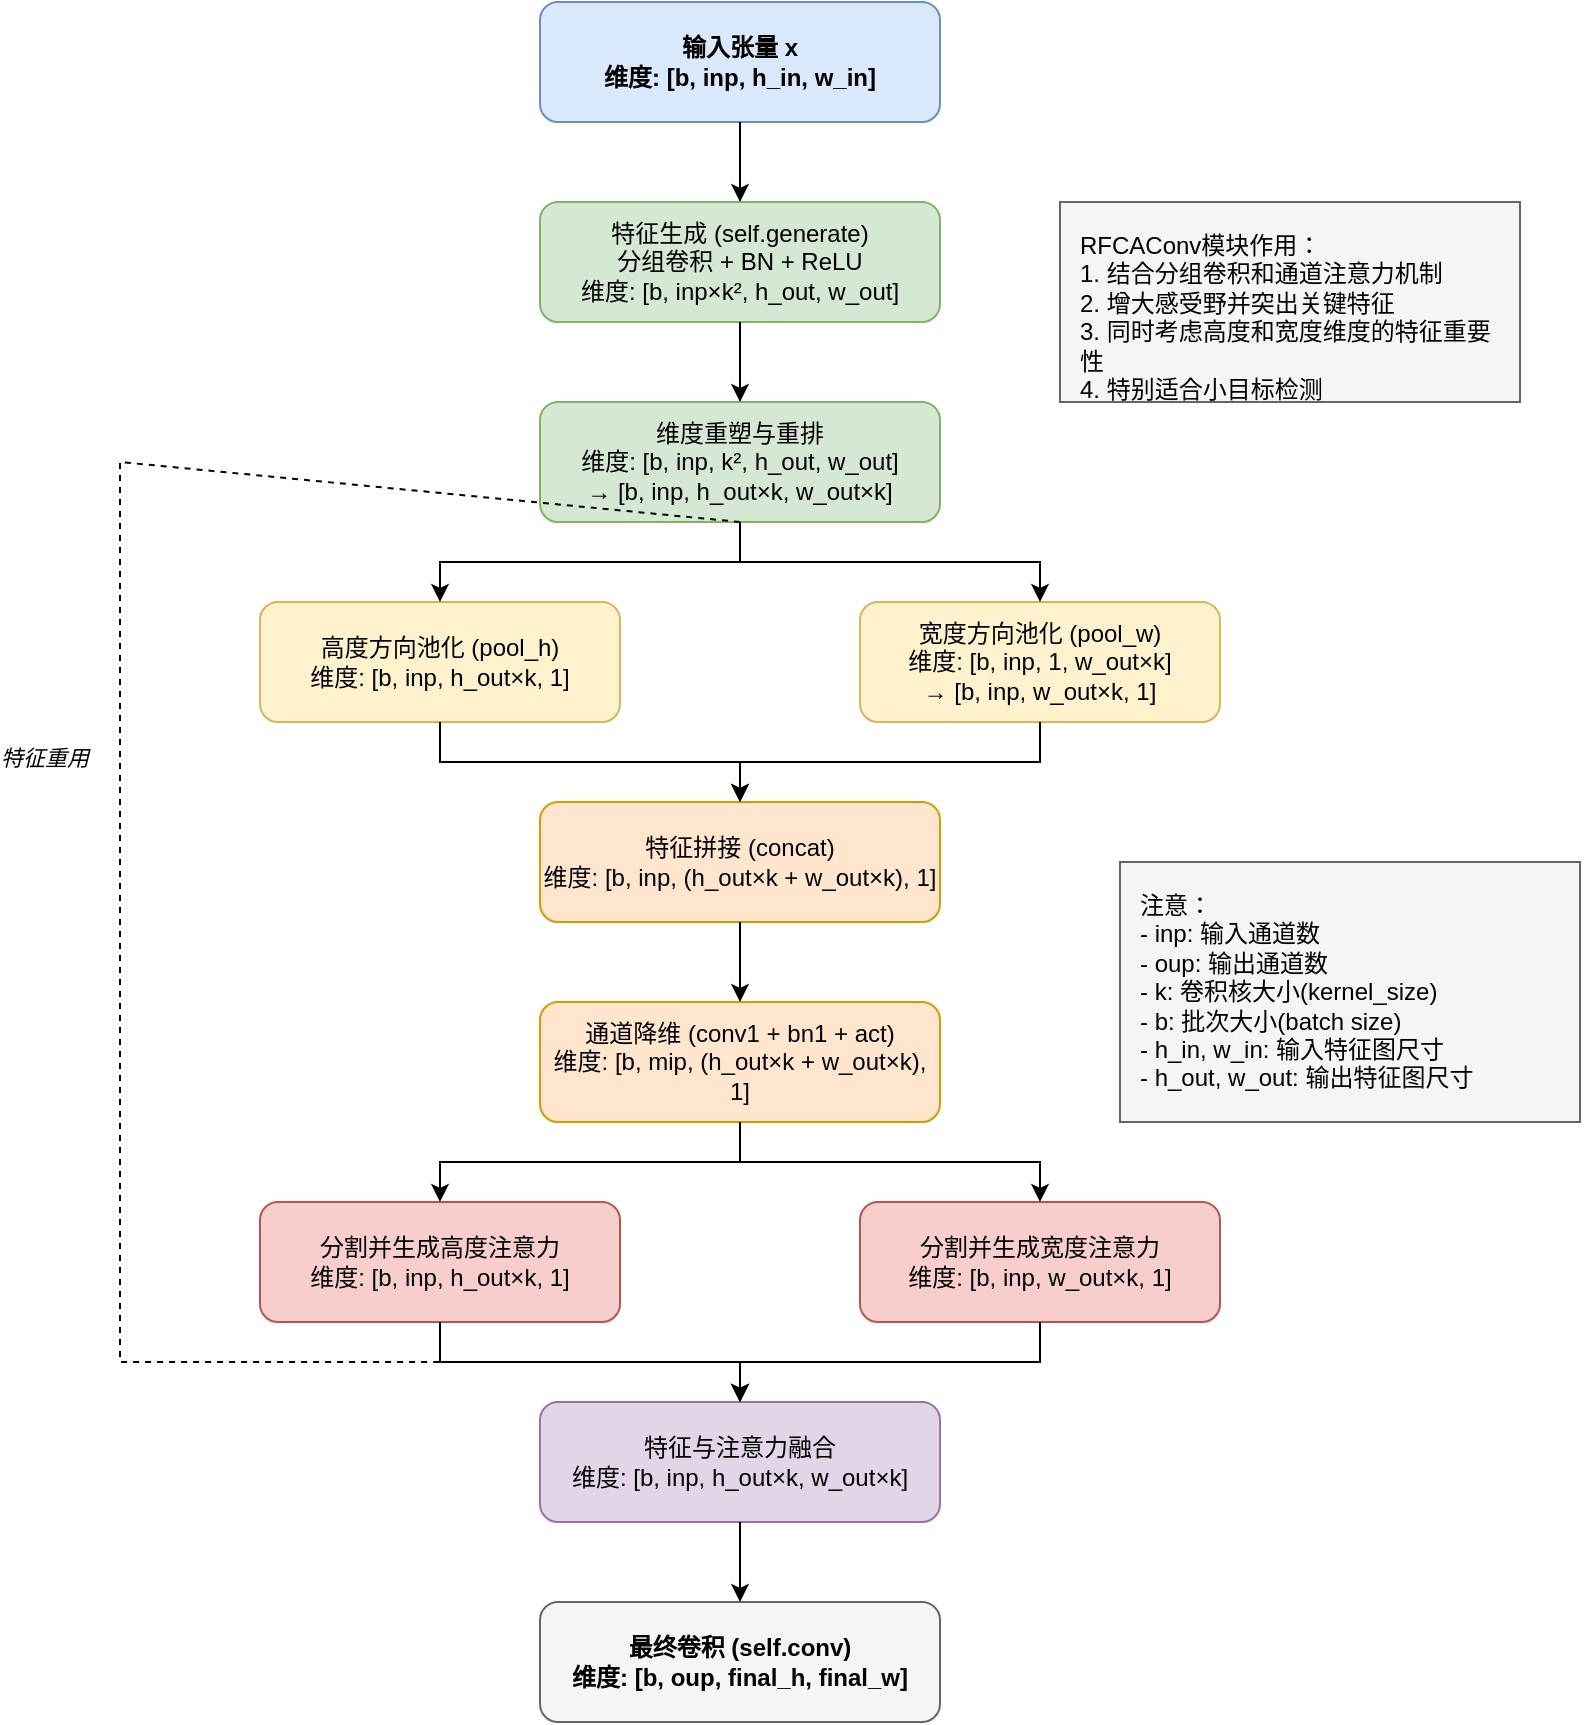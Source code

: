 <mxfile version="26.1.0">
  <diagram name="RFCAConv流程与维度变化" id="z3Z9LBUcbLiOaFvkoCF2">
    <mxGraphModel dx="1838" dy="962" grid="1" gridSize="10" guides="1" tooltips="1" connect="1" arrows="1" fold="1" page="1" pageScale="1" pageWidth="850" pageHeight="1100" math="0" shadow="0">
      <root>
        <mxCell id="0" />
        <mxCell id="1" parent="0" />
        <mxCell id="0cRg455beQXY4JdqJ9Bn-1" value="输入张量 x&#xa;维度: [b, inp, h_in, w_in]" style="rounded=1;whiteSpace=wrap;html=1;fillColor=#dae8fc;strokeColor=#6c8ebf;fontStyle=1" parent="1" vertex="1">
          <mxGeometry x="320" y="40" width="200" height="60" as="geometry" />
        </mxCell>
        <mxCell id="0cRg455beQXY4JdqJ9Bn-2" value="特征生成 (self.generate)&#xa;分组卷积 + BN + ReLU&#xa;维度: [b, inp×k², h_out, w_out]" style="rounded=1;whiteSpace=wrap;html=1;fillColor=#d5e8d4;strokeColor=#82b366;" parent="1" vertex="1">
          <mxGeometry x="320" y="140" width="200" height="60" as="geometry" />
        </mxCell>
        <mxCell id="0cRg455beQXY4JdqJ9Bn-3" value="维度重塑与重排&#xa;维度: [b, inp, k², h_out, w_out]&#xa;→ [b, inp, h_out×k, w_out×k]" style="rounded=1;whiteSpace=wrap;html=1;fillColor=#d5e8d4;strokeColor=#82b366;" parent="1" vertex="1">
          <mxGeometry x="320" y="240" width="200" height="60" as="geometry" />
        </mxCell>
        <mxCell id="0cRg455beQXY4JdqJ9Bn-4" value="高度方向池化 (pool_h)&#xa;维度: [b, inp, h_out×k, 1]" style="rounded=1;whiteSpace=wrap;html=1;fillColor=#fff2cc;strokeColor=#d6b656;" parent="1" vertex="1">
          <mxGeometry x="180" y="340" width="180" height="60" as="geometry" />
        </mxCell>
        <mxCell id="0cRg455beQXY4JdqJ9Bn-5" value="宽度方向池化 (pool_w)&#xa;维度: [b, inp, 1, w_out×k]&#xa;→ [b, inp, w_out×k, 1]" style="rounded=1;whiteSpace=wrap;html=1;fillColor=#fff2cc;strokeColor=#d6b656;" parent="1" vertex="1">
          <mxGeometry x="480" y="340" width="180" height="60" as="geometry" />
        </mxCell>
        <mxCell id="0cRg455beQXY4JdqJ9Bn-6" value="特征拼接 (concat)&#xa;维度: [b, inp, (h_out×k + w_out×k), 1]" style="rounded=1;whiteSpace=wrap;html=1;fillColor=#ffe6cc;strokeColor=#d79b00;" parent="1" vertex="1">
          <mxGeometry x="320" y="440" width="200" height="60" as="geometry" />
        </mxCell>
        <mxCell id="0cRg455beQXY4JdqJ9Bn-7" value="通道降维 (conv1 + bn1 + act)&#xa;维度: [b, mip, (h_out×k + w_out×k), 1]" style="rounded=1;whiteSpace=wrap;html=1;fillColor=#ffe6cc;strokeColor=#d79b00;" parent="1" vertex="1">
          <mxGeometry x="320" y="540" width="200" height="60" as="geometry" />
        </mxCell>
        <mxCell id="0cRg455beQXY4JdqJ9Bn-8" value="分割并生成高度注意力&#xa;维度: [b, inp, h_out×k, 1]" style="rounded=1;whiteSpace=wrap;html=1;fillColor=#f8cecc;strokeColor=#b85450;" parent="1" vertex="1">
          <mxGeometry x="180" y="640" width="180" height="60" as="geometry" />
        </mxCell>
        <mxCell id="0cRg455beQXY4JdqJ9Bn-9" value="分割并生成宽度注意力&#xa;维度: [b, inp, w_out×k, 1]" style="rounded=1;whiteSpace=wrap;html=1;fillColor=#f8cecc;strokeColor=#b85450;" parent="1" vertex="1">
          <mxGeometry x="480" y="640" width="180" height="60" as="geometry" />
        </mxCell>
        <mxCell id="0cRg455beQXY4JdqJ9Bn-10" value="特征与注意力融合&#xa;维度: [b, inp, h_out×k, w_out×k]" style="rounded=1;whiteSpace=wrap;html=1;fillColor=#e1d5e7;strokeColor=#9673a6;" parent="1" vertex="1">
          <mxGeometry x="320" y="740" width="200" height="60" as="geometry" />
        </mxCell>
        <mxCell id="0cRg455beQXY4JdqJ9Bn-11" value="最终卷积 (self.conv)&#xa;维度: [b, oup, final_h, final_w]" style="rounded=1;whiteSpace=wrap;html=1;fillColor=#f5f5f5;strokeColor=#666666;fontStyle=1" parent="1" vertex="1">
          <mxGeometry x="320" y="840" width="200" height="60" as="geometry" />
        </mxCell>
        <mxCell id="0cRg455beQXY4JdqJ9Bn-12" value="" style="endArrow=classic;html=1;rounded=0;exitX=0.5;exitY=1;exitDx=0;exitDy=0;entryX=0.5;entryY=0;entryDx=0;entryDy=0;" parent="1" source="0cRg455beQXY4JdqJ9Bn-1" target="0cRg455beQXY4JdqJ9Bn-2" edge="1">
          <mxGeometry width="50" height="50" relative="1" as="geometry">
            <mxPoint x="390" y="410" as="sourcePoint" />
            <mxPoint x="440" y="360" as="targetPoint" />
          </mxGeometry>
        </mxCell>
        <mxCell id="0cRg455beQXY4JdqJ9Bn-13" value="" style="endArrow=classic;html=1;rounded=0;exitX=0.5;exitY=1;exitDx=0;exitDy=0;entryX=0.5;entryY=0;entryDx=0;entryDy=0;" parent="1" source="0cRg455beQXY4JdqJ9Bn-2" target="0cRg455beQXY4JdqJ9Bn-3" edge="1">
          <mxGeometry width="50" height="50" relative="1" as="geometry">
            <mxPoint x="430" y="110" as="sourcePoint" />
            <mxPoint x="430" y="150" as="targetPoint" />
          </mxGeometry>
        </mxCell>
        <mxCell id="0cRg455beQXY4JdqJ9Bn-14" value="" style="endArrow=classic;html=1;rounded=0;exitX=0.5;exitY=1;exitDx=0;exitDy=0;entryX=0.5;entryY=0;entryDx=0;entryDy=0;" parent="1" source="0cRg455beQXY4JdqJ9Bn-3" target="0cRg455beQXY4JdqJ9Bn-4" edge="1">
          <mxGeometry width="50" height="50" relative="1" as="geometry">
            <mxPoint x="430" y="210" as="sourcePoint" />
            <mxPoint x="430" y="250" as="targetPoint" />
            <Array as="points">
              <mxPoint x="420" y="320" />
              <mxPoint x="270" y="320" />
            </Array>
          </mxGeometry>
        </mxCell>
        <mxCell id="0cRg455beQXY4JdqJ9Bn-15" value="" style="endArrow=classic;html=1;rounded=0;exitX=0.5;exitY=1;exitDx=0;exitDy=0;entryX=0.5;entryY=0;entryDx=0;entryDy=0;" parent="1" source="0cRg455beQXY4JdqJ9Bn-3" target="0cRg455beQXY4JdqJ9Bn-5" edge="1">
          <mxGeometry width="50" height="50" relative="1" as="geometry">
            <mxPoint x="430" y="310" as="sourcePoint" />
            <mxPoint x="280" y="350" as="targetPoint" />
            <Array as="points">
              <mxPoint x="420" y="320" />
              <mxPoint x="570" y="320" />
            </Array>
          </mxGeometry>
        </mxCell>
        <mxCell id="0cRg455beQXY4JdqJ9Bn-16" value="" style="endArrow=classic;html=1;rounded=0;exitX=0.5;exitY=1;exitDx=0;exitDy=0;entryX=0.5;entryY=0;entryDx=0;entryDy=0;" parent="1" source="0cRg455beQXY4JdqJ9Bn-4" target="0cRg455beQXY4JdqJ9Bn-6" edge="1">
          <mxGeometry width="50" height="50" relative="1" as="geometry">
            <mxPoint x="430" y="310" as="sourcePoint" />
            <mxPoint x="280" y="350" as="targetPoint" />
            <Array as="points">
              <mxPoint x="270" y="420" />
              <mxPoint x="420" y="420" />
            </Array>
          </mxGeometry>
        </mxCell>
        <mxCell id="0cRg455beQXY4JdqJ9Bn-17" value="" style="endArrow=classic;html=1;rounded=0;exitX=0.5;exitY=1;exitDx=0;exitDy=0;entryX=0.5;entryY=0;entryDx=0;entryDy=0;" parent="1" source="0cRg455beQXY4JdqJ9Bn-5" target="0cRg455beQXY4JdqJ9Bn-6" edge="1">
          <mxGeometry width="50" height="50" relative="1" as="geometry">
            <mxPoint x="280" y="410" as="sourcePoint" />
            <mxPoint x="430" y="450" as="targetPoint" />
            <Array as="points">
              <mxPoint x="570" y="420" />
              <mxPoint x="420" y="420" />
            </Array>
          </mxGeometry>
        </mxCell>
        <mxCell id="0cRg455beQXY4JdqJ9Bn-18" value="" style="endArrow=classic;html=1;rounded=0;exitX=0.5;exitY=1;exitDx=0;exitDy=0;entryX=0.5;entryY=0;entryDx=0;entryDy=0;" parent="1" source="0cRg455beQXY4JdqJ9Bn-6" target="0cRg455beQXY4JdqJ9Bn-7" edge="1">
          <mxGeometry width="50" height="50" relative="1" as="geometry">
            <mxPoint x="280" y="410" as="sourcePoint" />
            <mxPoint x="430" y="450" as="targetPoint" />
          </mxGeometry>
        </mxCell>
        <mxCell id="0cRg455beQXY4JdqJ9Bn-19" value="" style="endArrow=classic;html=1;rounded=0;exitX=0.5;exitY=1;exitDx=0;exitDy=0;entryX=0.5;entryY=0;entryDx=0;entryDy=0;" parent="1" source="0cRg455beQXY4JdqJ9Bn-7" target="0cRg455beQXY4JdqJ9Bn-8" edge="1">
          <mxGeometry width="50" height="50" relative="1" as="geometry">
            <mxPoint x="430" y="510" as="sourcePoint" />
            <mxPoint x="430" y="550" as="targetPoint" />
            <Array as="points">
              <mxPoint x="420" y="620" />
              <mxPoint x="270" y="620" />
            </Array>
          </mxGeometry>
        </mxCell>
        <mxCell id="0cRg455beQXY4JdqJ9Bn-20" value="" style="endArrow=classic;html=1;rounded=0;exitX=0.5;exitY=1;exitDx=0;exitDy=0;entryX=0.5;entryY=0;entryDx=0;entryDy=0;" parent="1" source="0cRg455beQXY4JdqJ9Bn-7" target="0cRg455beQXY4JdqJ9Bn-9" edge="1">
          <mxGeometry width="50" height="50" relative="1" as="geometry">
            <mxPoint x="430" y="610" as="sourcePoint" />
            <mxPoint x="280" y="650" as="targetPoint" />
            <Array as="points">
              <mxPoint x="420" y="620" />
              <mxPoint x="570" y="620" />
            </Array>
          </mxGeometry>
        </mxCell>
        <mxCell id="0cRg455beQXY4JdqJ9Bn-21" value="" style="endArrow=classic;html=1;rounded=0;exitX=0.5;exitY=1;exitDx=0;exitDy=0;entryX=0.5;entryY=0;entryDx=0;entryDy=0;" parent="1" source="0cRg455beQXY4JdqJ9Bn-8" target="0cRg455beQXY4JdqJ9Bn-10" edge="1">
          <mxGeometry width="50" height="50" relative="1" as="geometry">
            <mxPoint x="430" y="610" as="sourcePoint" />
            <mxPoint x="280" y="650" as="targetPoint" />
            <Array as="points">
              <mxPoint x="270" y="720" />
              <mxPoint x="420" y="720" />
            </Array>
          </mxGeometry>
        </mxCell>
        <mxCell id="0cRg455beQXY4JdqJ9Bn-22" value="" style="endArrow=classic;html=1;rounded=0;exitX=0.5;exitY=1;exitDx=0;exitDy=0;entryX=0.5;entryY=0;entryDx=0;entryDy=0;" parent="1" source="0cRg455beQXY4JdqJ9Bn-9" target="0cRg455beQXY4JdqJ9Bn-10" edge="1">
          <mxGeometry width="50" height="50" relative="1" as="geometry">
            <mxPoint x="280" y="710" as="sourcePoint" />
            <mxPoint x="430" y="750" as="targetPoint" />
            <Array as="points">
              <mxPoint x="570" y="720" />
              <mxPoint x="420" y="720" />
            </Array>
          </mxGeometry>
        </mxCell>
        <mxCell id="0cRg455beQXY4JdqJ9Bn-23" value="" style="endArrow=classic;html=1;rounded=0;exitX=0.5;exitY=1;exitDx=0;exitDy=0;entryX=0.5;entryY=0;entryDx=0;entryDy=0;dashed=1;" parent="1" source="0cRg455beQXY4JdqJ9Bn-3" target="0cRg455beQXY4JdqJ9Bn-10" edge="1">
          <mxGeometry width="50" height="50" relative="1" as="geometry">
            <mxPoint x="580" y="710" as="sourcePoint" />
            <mxPoint x="430" y="750" as="targetPoint" />
            <Array as="points">
              <mxPoint x="110" y="270" />
              <mxPoint x="110" y="720" />
              <mxPoint x="420" y="720" />
            </Array>
          </mxGeometry>
        </mxCell>
        <mxCell id="0cRg455beQXY4JdqJ9Bn-24" value="特征重用" style="edgeLabel;html=1;align=center;verticalAlign=middle;resizable=0;points=[];fontStyle=2" parent="0cRg455beQXY4JdqJ9Bn-23" vertex="1" connectable="0">
          <mxGeometry x="-0.139" y="-1" relative="1" as="geometry">
            <mxPoint x="-37" y="-11" as="offset" />
          </mxGeometry>
        </mxCell>
        <mxCell id="0cRg455beQXY4JdqJ9Bn-25" value="" style="endArrow=classic;html=1;rounded=0;exitX=0.5;exitY=1;exitDx=0;exitDy=0;entryX=0.5;entryY=0;entryDx=0;entryDy=0;" parent="1" source="0cRg455beQXY4JdqJ9Bn-10" target="0cRg455beQXY4JdqJ9Bn-11" edge="1">
          <mxGeometry width="50" height="50" relative="1" as="geometry">
            <mxPoint x="280" y="710" as="sourcePoint" />
            <mxPoint x="430" y="750" as="targetPoint" />
          </mxGeometry>
        </mxCell>
        <mxCell id="0cRg455beQXY4JdqJ9Bn-26" value="RFCAConv模块作用：&#xa;1. 结合分组卷积和通道注意力机制&#xa;2. 增大感受野并突出关键特征&#xa;3. 同时考虑高度和宽度维度的特征重要性&#xa;4. 特别适合小目标检测" style="rounded=0;whiteSpace=wrap;html=1;fillColor=#f5f5f5;strokeColor=#666666;align=left;verticalAlign=top;spacing=10;shadow=0;glass=0;" parent="1" vertex="1">
          <mxGeometry x="580" y="140" width="230" height="100" as="geometry" />
        </mxCell>
        <mxCell id="0cRg455beQXY4JdqJ9Bn-27" value="注意：&#xa;- inp: 输入通道数&#xa;- oup: 输出通道数&#xa;- k: 卷积核大小(kernel_size)&#xa;- b: 批次大小(batch size)&#xa;- h_in, w_in: 输入特征图尺寸&#xa;- h_out, w_out: 输出特征图尺寸" style="rounded=0;whiteSpace=wrap;html=1;fillColor=#f5f5f5;strokeColor=#666666;align=left;verticalAlign=top;spacing=10;" parent="1" vertex="1">
          <mxGeometry x="610" y="470" width="230" height="130" as="geometry" />
        </mxCell>
      </root>
    </mxGraphModel>
  </diagram>
</mxfile>
